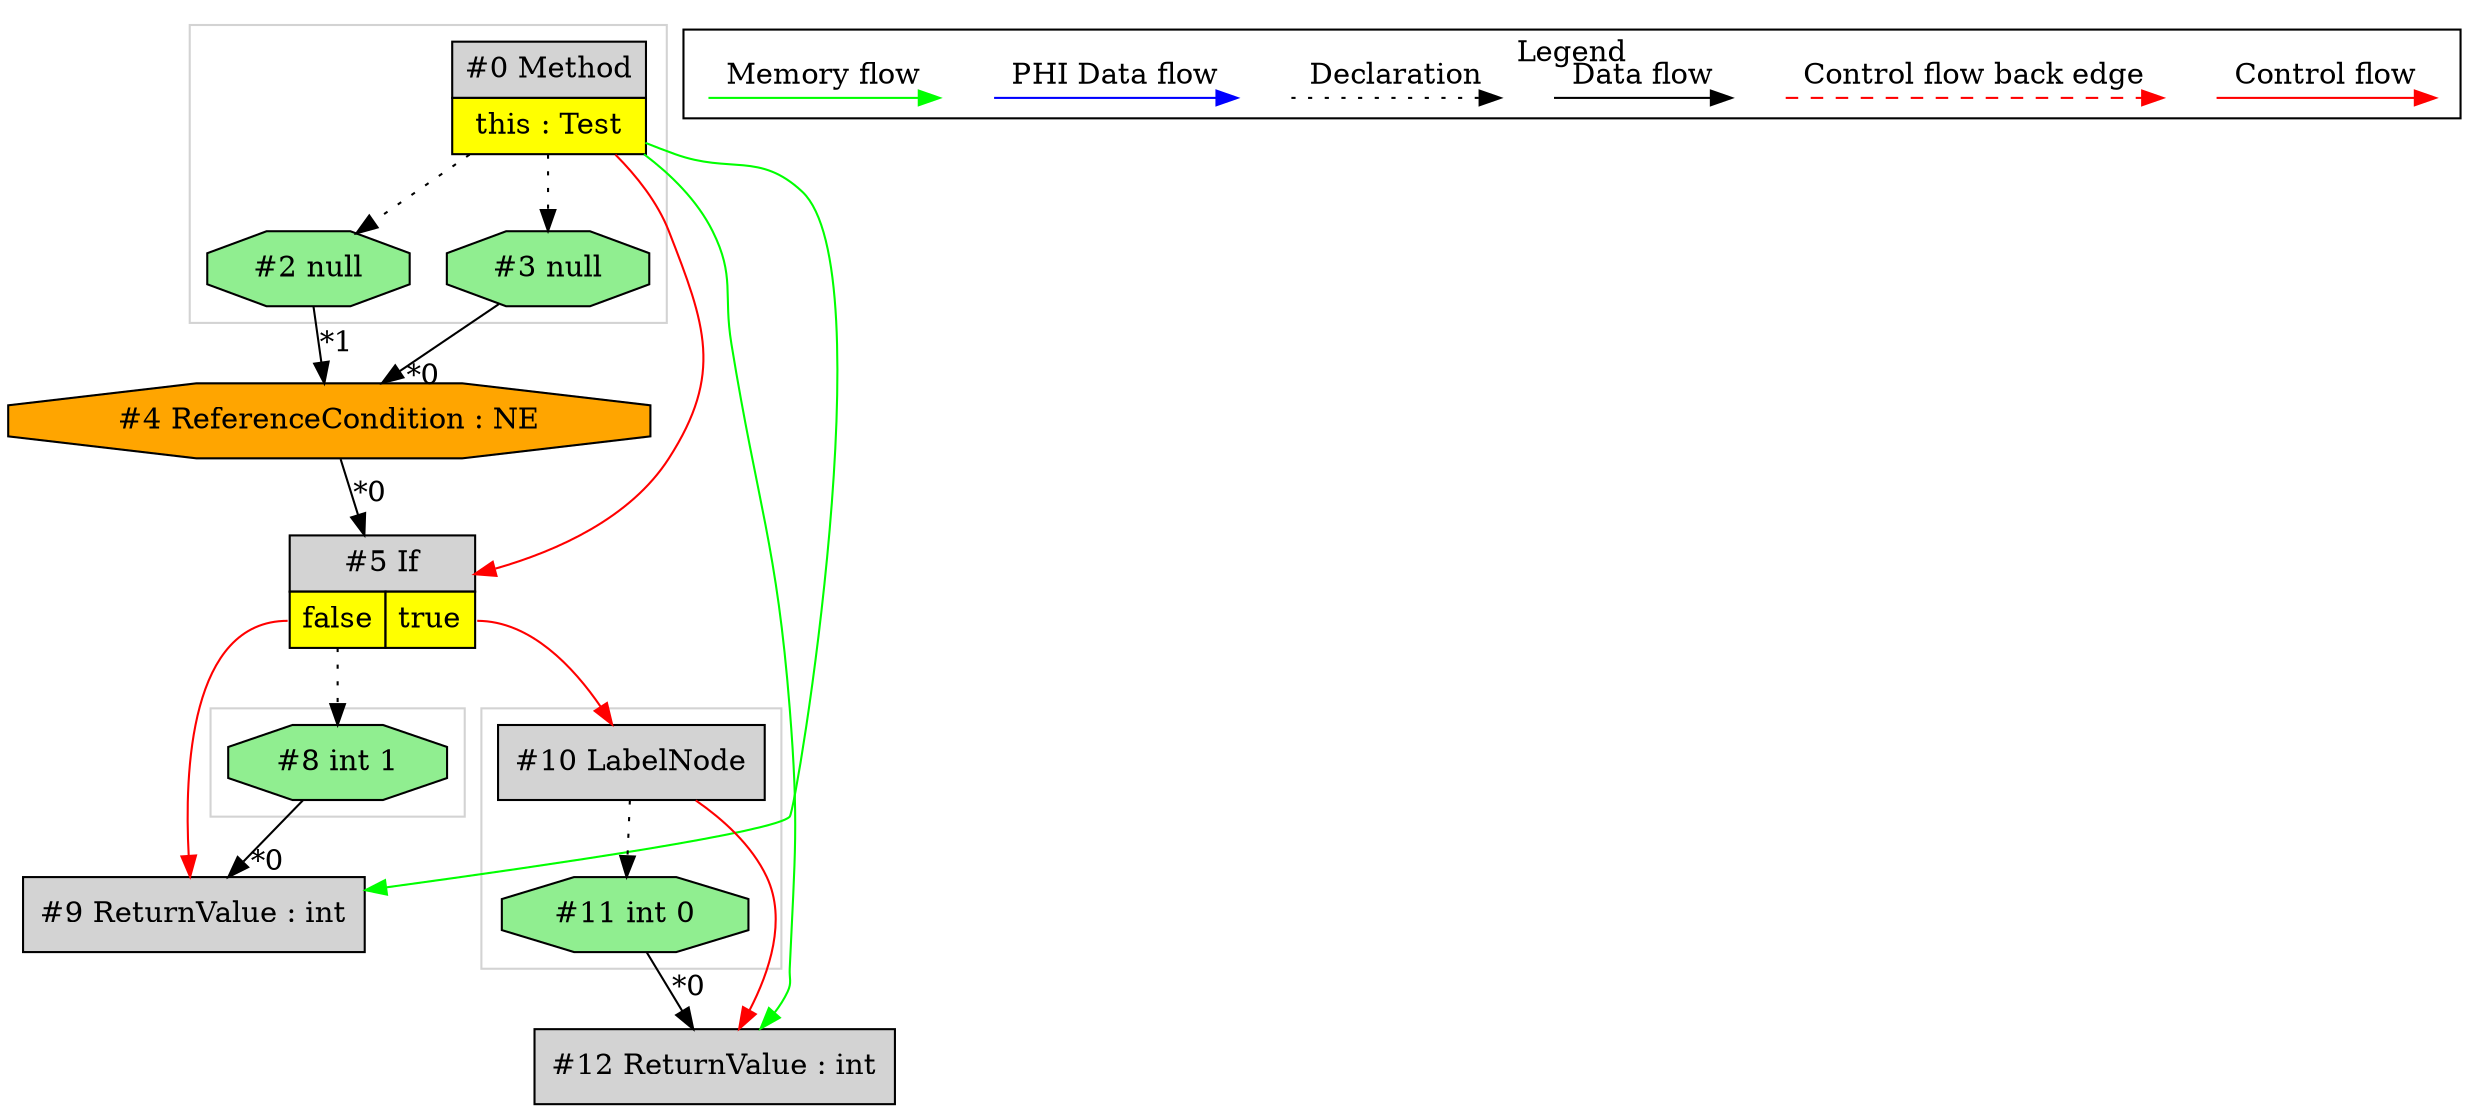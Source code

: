 digraph {
 ordering="in";
 node0[margin="0", label=<<table border="0" cellborder="1" cellspacing="0" cellpadding="5"><tr><td colspan="1">#0 Method</td></tr><tr><td port="prj1" bgcolor="yellow">this : Test</td></tr></table>>,shape=none, fillcolor=lightgrey, style=filled];
 node3[label="#3 null",shape=octagon, fillcolor=lightgreen, style=filled];
 node0 -> node3[style=dotted];
 node4[label="#4 ReferenceCondition : NE",shape=octagon, fillcolor=orange, style=filled];
 node3 -> node4[headlabel="*0", labeldistance=2];
 node2 -> node4[headlabel="*1", labeldistance=2];
 node2[label="#2 null",shape=octagon, fillcolor=lightgreen, style=filled];
 node0 -> node2[style=dotted];
 node5[margin="0", label=<<table border="0" cellborder="1" cellspacing="0" cellpadding="5"><tr><td colspan="2">#5 If</td></tr><tr><td port="prj6" bgcolor="yellow">false</td><td port="prj7" bgcolor="yellow">true</td></tr></table>>,shape=none, fillcolor=lightgrey, style=filled];
 node4 -> node5[headlabel="*0", labeldistance=2];
 node0 -> node5[labeldistance=2, color=red, fontcolor=red];
 node10[label="#10 LabelNode",shape=box, fillcolor=lightgrey, style=filled];
 node5:prj7 -> node10[labeldistance=2, color=red, fontcolor=red];
 node12[label="#12 ReturnValue : int",shape=box, fillcolor=lightgrey, style=filled];
 node11 -> node12[headlabel="*0", labeldistance=2];
 node10 -> node12[labeldistance=2, color=red, fontcolor=red];
 node0 -> node12[labeldistance=2, color=green, constraint=false];
 node11[label="#11 int 0",shape=octagon, fillcolor=lightgreen, style=filled];
 node10 -> node11[style=dotted];
 node9[label="#9 ReturnValue : int",shape=box, fillcolor=lightgrey, style=filled];
 node8 -> node9[headlabel="*0", labeldistance=2];
 node5:prj6 -> node9[labeldistance=2, color=red, fontcolor=red];
 node0 -> node9[labeldistance=2, color=green, constraint=false];
 node8[label="#8 int 1",shape=octagon, fillcolor=lightgreen, style=filled];
 node5:prj6 -> node8[style=dotted];
 subgraph cluster_0 {
  color=lightgray;
  node0;
  node2;
  node3;
 }
 subgraph cluster_1 {
  color=lightgray;
  node8;
 }
 subgraph cluster_2 {
  color=lightgray;
  node10;
  node11;
 }
 subgraph cluster_000 {
  label = "Legend";
  node [shape=point]
  {
   rank=same;
   c0 [style = invis];
   c1 [style = invis];
   c2 [style = invis];
   c3 [style = invis];
   d0 [style = invis];
   d1 [style = invis];
   d2 [style = invis];
   d3 [style = invis];
   d4 [style = invis];
   d5 [style = invis];
   d6 [style = invis];
   d7 [style = invis];
  }
  c0 -> c1 [label="Control flow", style=solid, color=red]
  c2 -> c3 [label="Control flow back edge", style=dashed, color=red]
  d0 -> d1 [label="Data flow"]
  d2 -> d3 [label="Declaration", style=dotted]
  d4 -> d5 [label="PHI Data flow", color=blue]
  d6 -> d7 [label="Memory flow", color=green]
 }

}
